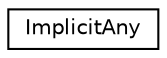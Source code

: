 digraph "Graphical Class Hierarchy"
{
  edge [fontname="Helvetica",fontsize="10",labelfontname="Helvetica",labelfontsize="10"];
  node [fontname="Helvetica",fontsize="10",shape=record];
  rankdir="LR";
  Node0 [label="ImplicitAny",height=0.2,width=0.4,color="black", fillcolor="white", style="filled",URL="$struct_implicit_any.html"];
}
